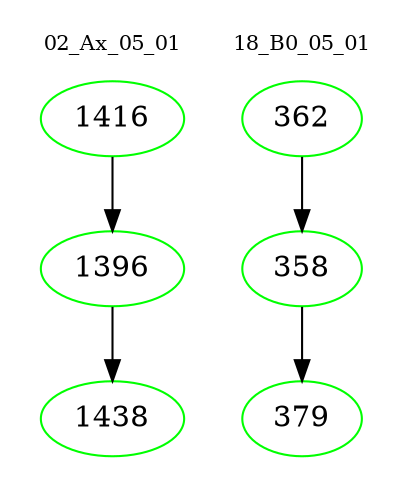 digraph{
subgraph cluster_0 {
color = white
label = "02_Ax_05_01";
fontsize=10;
T0_1416 [label="1416", color="green"]
T0_1416 -> T0_1396 [color="black"]
T0_1396 [label="1396", color="green"]
T0_1396 -> T0_1438 [color="black"]
T0_1438 [label="1438", color="green"]
}
subgraph cluster_1 {
color = white
label = "18_B0_05_01";
fontsize=10;
T1_362 [label="362", color="green"]
T1_362 -> T1_358 [color="black"]
T1_358 [label="358", color="green"]
T1_358 -> T1_379 [color="black"]
T1_379 [label="379", color="green"]
}
}
